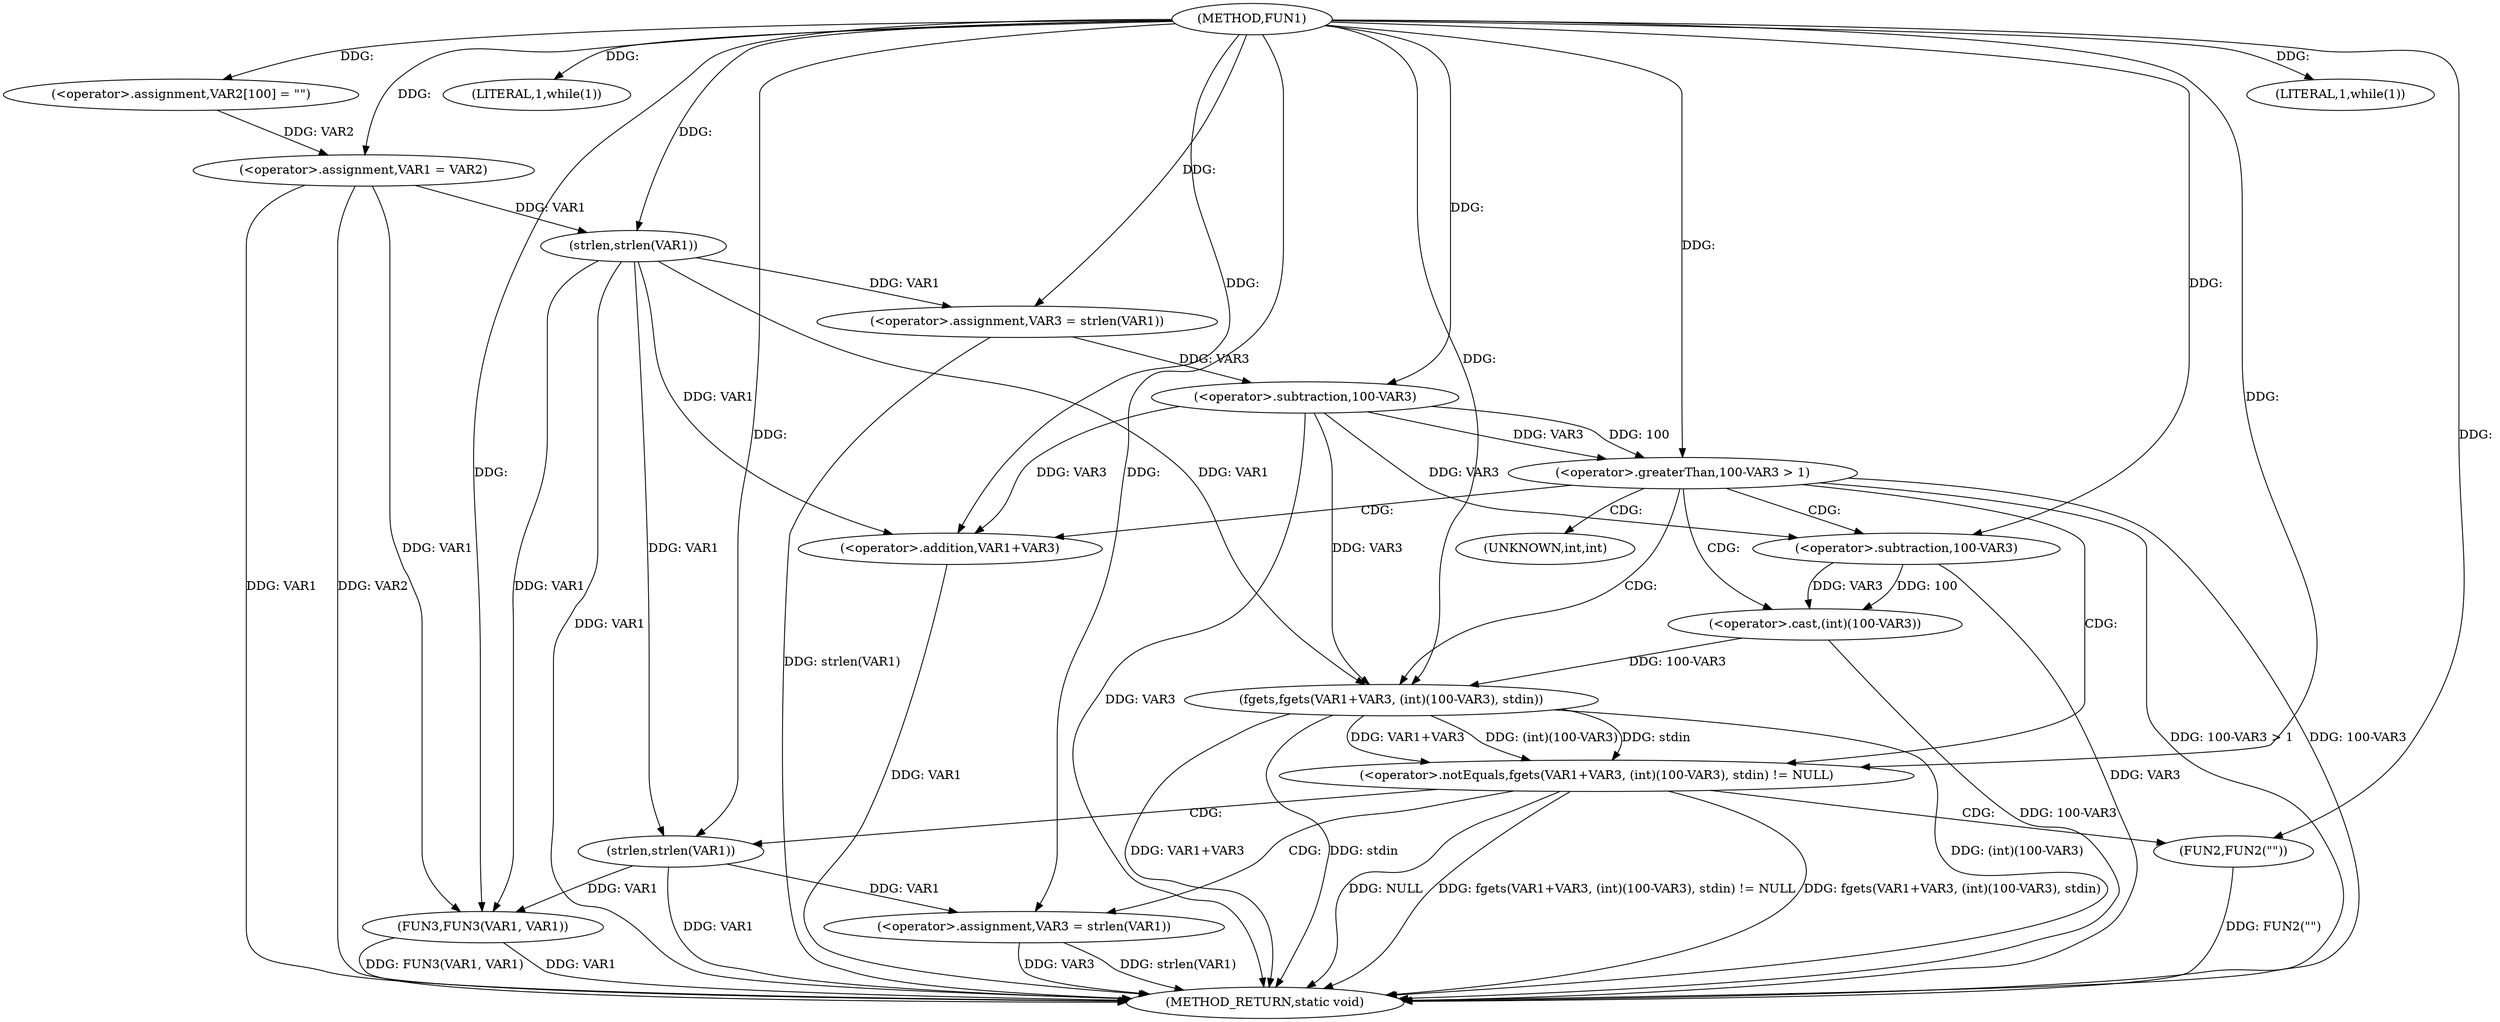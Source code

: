 digraph FUN1 {  
"1000100" [label = "(METHOD,FUN1)" ]
"1000157" [label = "(METHOD_RETURN,static void)" ]
"1000104" [label = "(<operator>.assignment,VAR2[100] = \"\")" ]
"1000107" [label = "(<operator>.assignment,VAR1 = VAR2)" ]
"1000111" [label = "(LITERAL,1,while(1))" ]
"1000115" [label = "(<operator>.assignment,VAR3 = strlen(VAR1))" ]
"1000117" [label = "(strlen,strlen(VAR1))" ]
"1000120" [label = "(<operator>.greaterThan,100-VAR3 > 1)" ]
"1000121" [label = "(<operator>.subtraction,100-VAR3)" ]
"1000127" [label = "(<operator>.notEquals,fgets(VAR1+VAR3, (int)(100-VAR3), stdin) != NULL)" ]
"1000128" [label = "(fgets,fgets(VAR1+VAR3, (int)(100-VAR3), stdin))" ]
"1000129" [label = "(<operator>.addition,VAR1+VAR3)" ]
"1000132" [label = "(<operator>.cast,(int)(100-VAR3))" ]
"1000134" [label = "(<operator>.subtraction,100-VAR3)" ]
"1000140" [label = "(<operator>.assignment,VAR3 = strlen(VAR1))" ]
"1000142" [label = "(strlen,strlen(VAR1))" ]
"1000147" [label = "(FUN2,FUN2(\"\"))" ]
"1000151" [label = "(LITERAL,1,while(1))" ]
"1000153" [label = "(FUN3,FUN3(VAR1, VAR1))" ]
"1000133" [label = "(UNKNOWN,int,int)" ]
  "1000115" -> "1000157"  [ label = "DDG: strlen(VAR1)"] 
  "1000129" -> "1000157"  [ label = "DDG: VAR1"] 
  "1000140" -> "1000157"  [ label = "DDG: strlen(VAR1)"] 
  "1000107" -> "1000157"  [ label = "DDG: VAR1"] 
  "1000117" -> "1000157"  [ label = "DDG: VAR1"] 
  "1000153" -> "1000157"  [ label = "DDG: VAR1"] 
  "1000120" -> "1000157"  [ label = "DDG: 100-VAR3 > 1"] 
  "1000147" -> "1000157"  [ label = "DDG: FUN2(\"\")"] 
  "1000121" -> "1000157"  [ label = "DDG: VAR3"] 
  "1000128" -> "1000157"  [ label = "DDG: (int)(100-VAR3)"] 
  "1000140" -> "1000157"  [ label = "DDG: VAR3"] 
  "1000128" -> "1000157"  [ label = "DDG: VAR1+VAR3"] 
  "1000132" -> "1000157"  [ label = "DDG: 100-VAR3"] 
  "1000120" -> "1000157"  [ label = "DDG: 100-VAR3"] 
  "1000127" -> "1000157"  [ label = "DDG: fgets(VAR1+VAR3, (int)(100-VAR3), stdin) != NULL"] 
  "1000153" -> "1000157"  [ label = "DDG: FUN3(VAR1, VAR1)"] 
  "1000142" -> "1000157"  [ label = "DDG: VAR1"] 
  "1000134" -> "1000157"  [ label = "DDG: VAR3"] 
  "1000127" -> "1000157"  [ label = "DDG: fgets(VAR1+VAR3, (int)(100-VAR3), stdin)"] 
  "1000127" -> "1000157"  [ label = "DDG: NULL"] 
  "1000128" -> "1000157"  [ label = "DDG: stdin"] 
  "1000107" -> "1000157"  [ label = "DDG: VAR2"] 
  "1000100" -> "1000104"  [ label = "DDG: "] 
  "1000104" -> "1000107"  [ label = "DDG: VAR2"] 
  "1000100" -> "1000107"  [ label = "DDG: "] 
  "1000100" -> "1000111"  [ label = "DDG: "] 
  "1000117" -> "1000115"  [ label = "DDG: VAR1"] 
  "1000100" -> "1000115"  [ label = "DDG: "] 
  "1000107" -> "1000117"  [ label = "DDG: VAR1"] 
  "1000100" -> "1000117"  [ label = "DDG: "] 
  "1000121" -> "1000120"  [ label = "DDG: 100"] 
  "1000121" -> "1000120"  [ label = "DDG: VAR3"] 
  "1000100" -> "1000121"  [ label = "DDG: "] 
  "1000115" -> "1000121"  [ label = "DDG: VAR3"] 
  "1000100" -> "1000120"  [ label = "DDG: "] 
  "1000128" -> "1000127"  [ label = "DDG: VAR1+VAR3"] 
  "1000128" -> "1000127"  [ label = "DDG: (int)(100-VAR3)"] 
  "1000128" -> "1000127"  [ label = "DDG: stdin"] 
  "1000117" -> "1000128"  [ label = "DDG: VAR1"] 
  "1000100" -> "1000128"  [ label = "DDG: "] 
  "1000121" -> "1000128"  [ label = "DDG: VAR3"] 
  "1000117" -> "1000129"  [ label = "DDG: VAR1"] 
  "1000100" -> "1000129"  [ label = "DDG: "] 
  "1000121" -> "1000129"  [ label = "DDG: VAR3"] 
  "1000132" -> "1000128"  [ label = "DDG: 100-VAR3"] 
  "1000134" -> "1000132"  [ label = "DDG: 100"] 
  "1000134" -> "1000132"  [ label = "DDG: VAR3"] 
  "1000100" -> "1000134"  [ label = "DDG: "] 
  "1000121" -> "1000134"  [ label = "DDG: VAR3"] 
  "1000100" -> "1000127"  [ label = "DDG: "] 
  "1000142" -> "1000140"  [ label = "DDG: VAR1"] 
  "1000100" -> "1000140"  [ label = "DDG: "] 
  "1000100" -> "1000142"  [ label = "DDG: "] 
  "1000117" -> "1000142"  [ label = "DDG: VAR1"] 
  "1000100" -> "1000147"  [ label = "DDG: "] 
  "1000100" -> "1000151"  [ label = "DDG: "] 
  "1000107" -> "1000153"  [ label = "DDG: VAR1"] 
  "1000117" -> "1000153"  [ label = "DDG: VAR1"] 
  "1000142" -> "1000153"  [ label = "DDG: VAR1"] 
  "1000100" -> "1000153"  [ label = "DDG: "] 
  "1000120" -> "1000127"  [ label = "CDG: "] 
  "1000120" -> "1000132"  [ label = "CDG: "] 
  "1000120" -> "1000128"  [ label = "CDG: "] 
  "1000120" -> "1000129"  [ label = "CDG: "] 
  "1000120" -> "1000133"  [ label = "CDG: "] 
  "1000120" -> "1000134"  [ label = "CDG: "] 
  "1000127" -> "1000142"  [ label = "CDG: "] 
  "1000127" -> "1000147"  [ label = "CDG: "] 
  "1000127" -> "1000140"  [ label = "CDG: "] 
}
